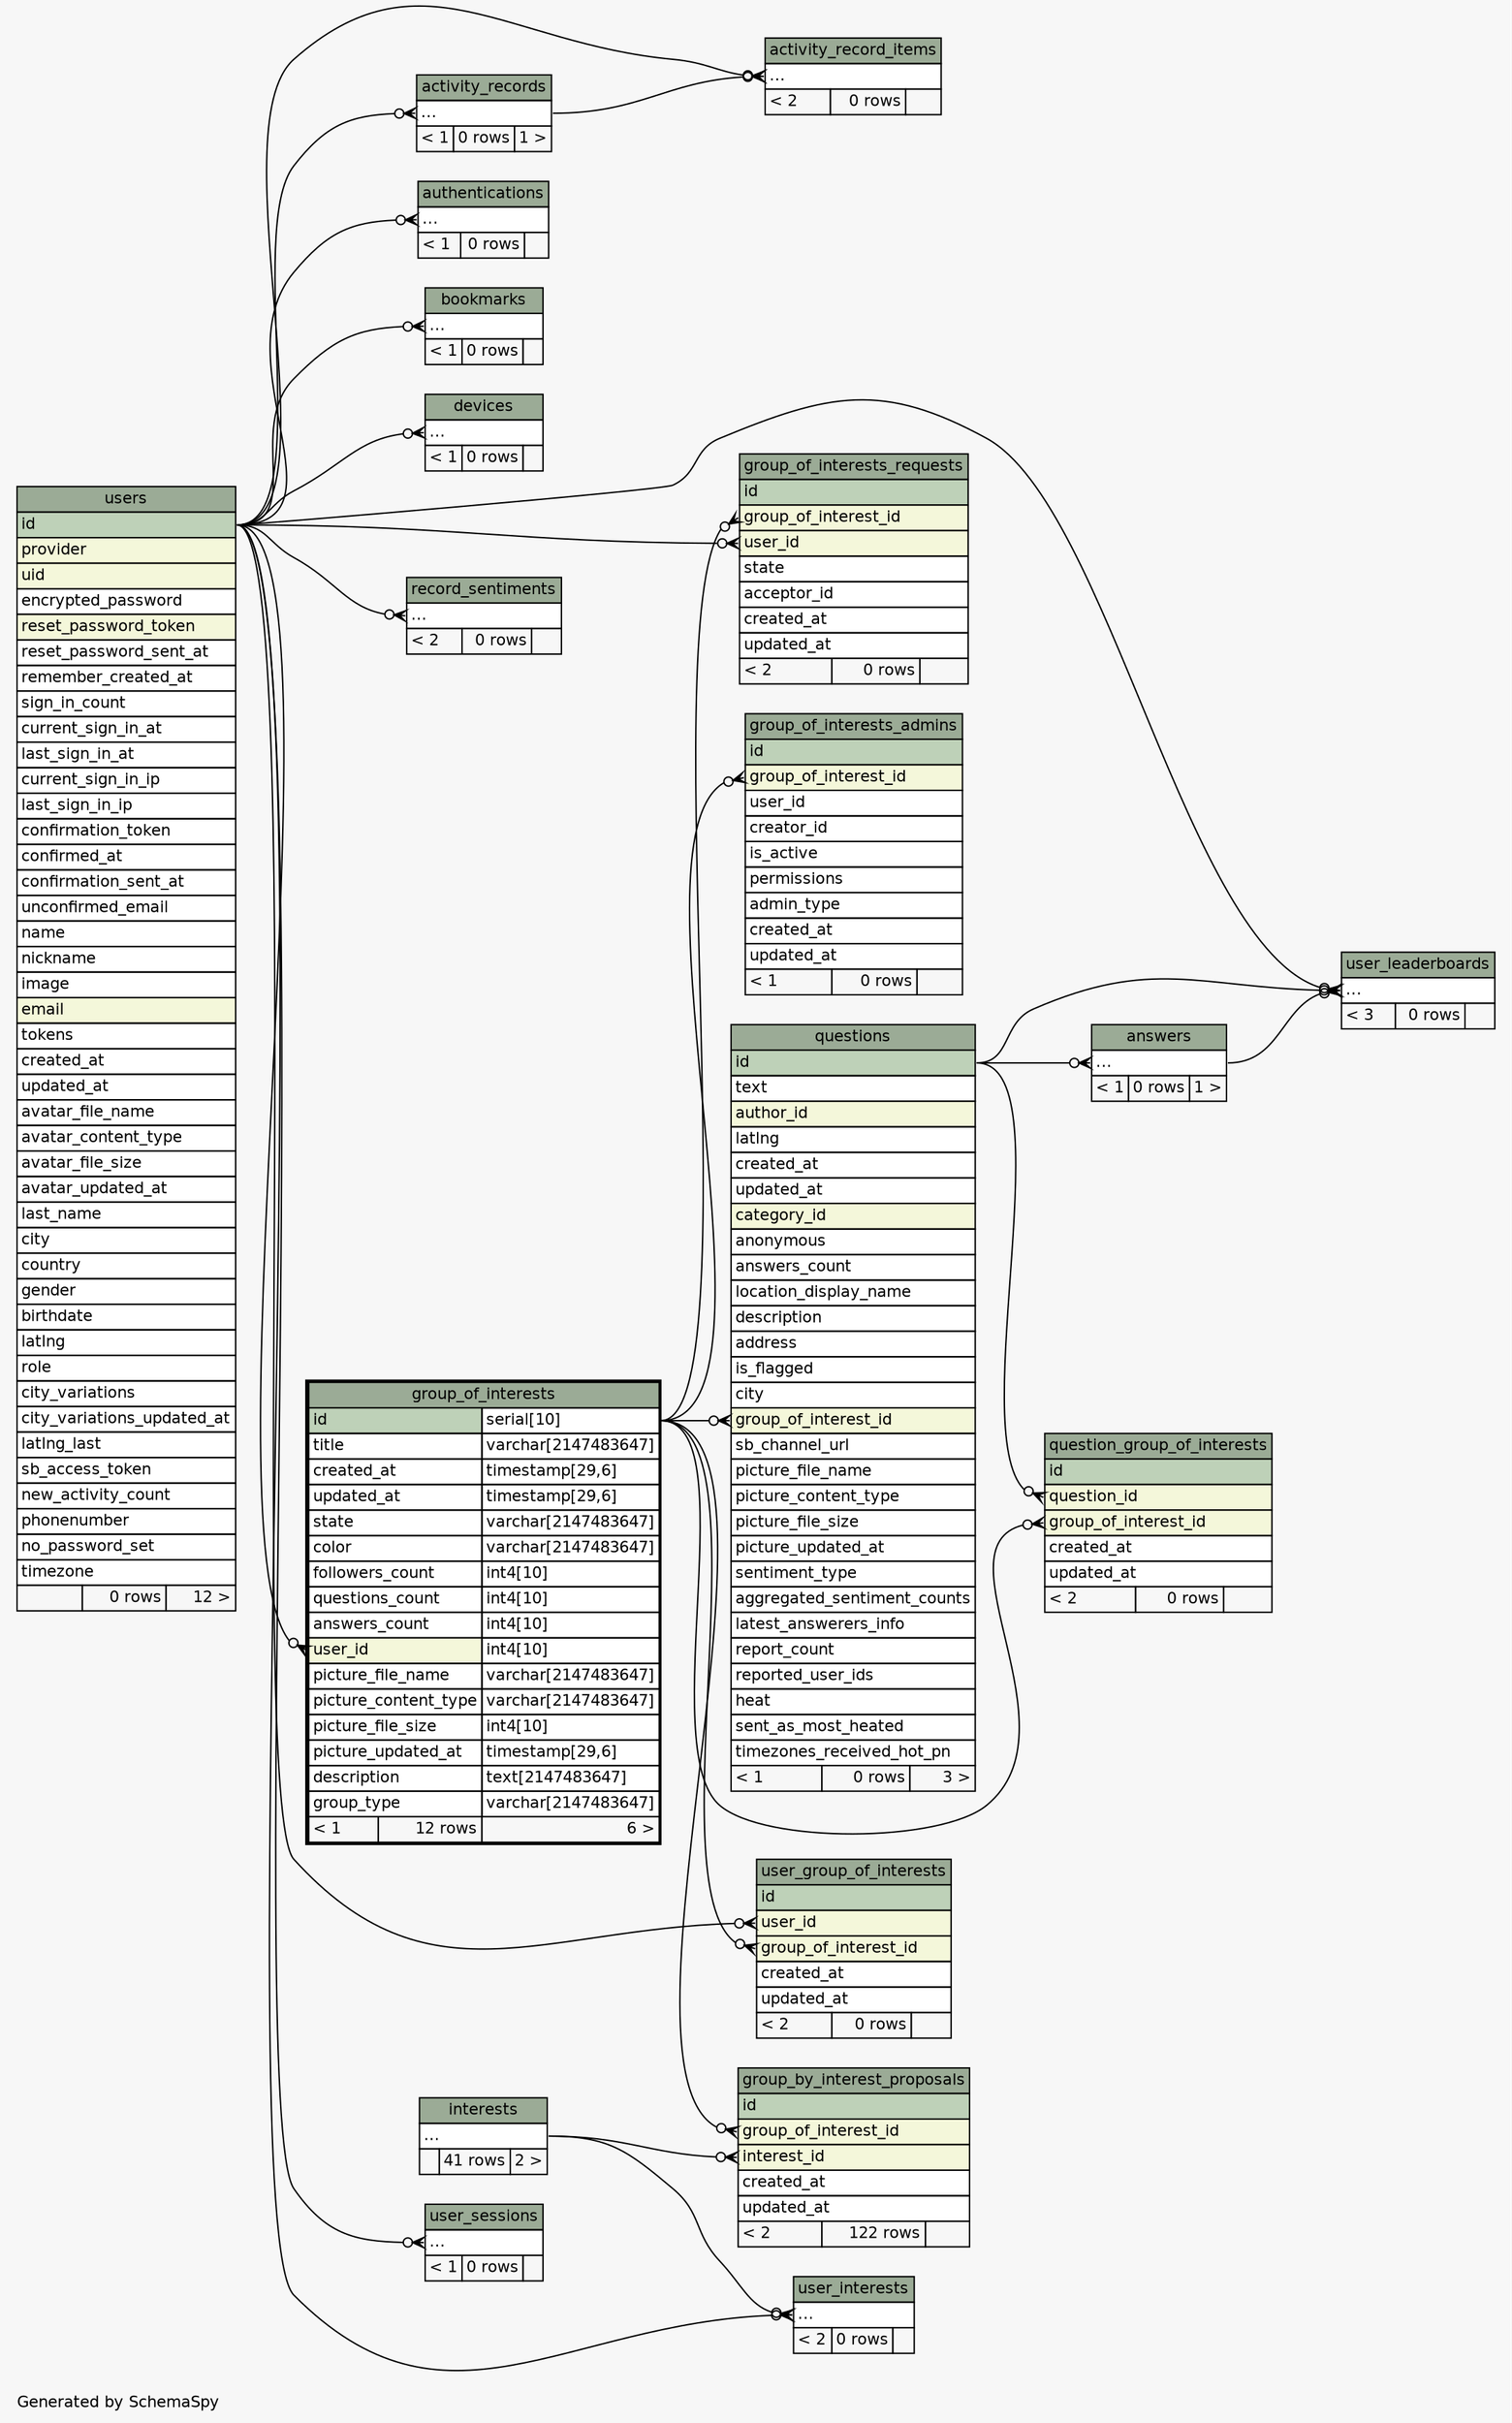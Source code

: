 // dot 2.38.0 on Linux 4.13.0-32-generic
// SchemaSpy rev 590
digraph "twoDegreesRelationshipsDiagram" {
  graph [
    rankdir="RL"
    bgcolor="#f7f7f7"
    label="\nGenerated by SchemaSpy"
    labeljust="l"
    nodesep="0.18"
    ranksep="0.46"
    fontname="Helvetica"
    fontsize="11"
  ];
  node [
    fontname="Helvetica"
    fontsize="11"
    shape="plaintext"
  ];
  edge [
    arrowsize="0.8"
  ];
  "activity_record_items":"elipses":w -> "activity_records":"elipses":e [arrowhead=none dir=back arrowtail=crowodot];
  "activity_record_items":"elipses":w -> "users":"id":e [arrowhead=none dir=back arrowtail=crowodot];
  "activity_records":"elipses":w -> "users":"id":e [arrowhead=none dir=back arrowtail=crowodot];
  "answers":"elipses":w -> "questions":"id":e [arrowhead=none dir=back arrowtail=crowodot];
  "authentications":"elipses":w -> "users":"id":e [arrowhead=none dir=back arrowtail=crowodot];
  "bookmarks":"elipses":w -> "users":"id":e [arrowhead=none dir=back arrowtail=crowodot];
  "devices":"elipses":w -> "users":"id":e [arrowhead=none dir=back arrowtail=crowodot];
  "group_by_interest_proposals":"group_of_interest_id":w -> "group_of_interests":"id.type":e [arrowhead=none dir=back arrowtail=crowodot];
  "group_by_interest_proposals":"interest_id":w -> "interests":"elipses":e [arrowhead=none dir=back arrowtail=crowodot];
  "group_of_interests":"user_id":w -> "users":"id":e [arrowhead=none dir=back arrowtail=crowodot];
  "group_of_interests_admins":"group_of_interest_id":w -> "group_of_interests":"id.type":e [arrowhead=none dir=back arrowtail=crowodot];
  "group_of_interests_requests":"group_of_interest_id":w -> "group_of_interests":"id.type":e [arrowhead=none dir=back arrowtail=crowodot];
  "group_of_interests_requests":"user_id":w -> "users":"id":e [arrowhead=none dir=back arrowtail=crowodot];
  "question_group_of_interests":"group_of_interest_id":w -> "group_of_interests":"id.type":e [arrowhead=none dir=back arrowtail=crowodot];
  "question_group_of_interests":"question_id":w -> "questions":"id":e [arrowhead=none dir=back arrowtail=crowodot];
  "questions":"group_of_interest_id":w -> "group_of_interests":"id.type":e [arrowhead=none dir=back arrowtail=crowodot];
  "record_sentiments":"elipses":w -> "users":"id":e [arrowhead=none dir=back arrowtail=crowodot];
  "user_group_of_interests":"group_of_interest_id":w -> "group_of_interests":"id.type":e [arrowhead=none dir=back arrowtail=crowodot];
  "user_group_of_interests":"user_id":w -> "users":"id":e [arrowhead=none dir=back arrowtail=crowodot];
  "user_interests":"elipses":w -> "interests":"elipses":e [arrowhead=none dir=back arrowtail=crowodot];
  "user_interests":"elipses":w -> "users":"id":e [arrowhead=none dir=back arrowtail=crowodot];
  "user_leaderboards":"elipses":w -> "answers":"elipses":e [arrowhead=none dir=back arrowtail=crowodot];
  "user_leaderboards":"elipses":w -> "questions":"id":e [arrowhead=none dir=back arrowtail=crowodot];
  "user_leaderboards":"elipses":w -> "users":"id":e [arrowhead=none dir=back arrowtail=crowodot];
  "user_sessions":"elipses":w -> "users":"id":e [arrowhead=none dir=back arrowtail=crowodot];
  "activity_record_items" [
    label=<
    <TABLE BORDER="0" CELLBORDER="1" CELLSPACING="0" BGCOLOR="#ffffff">
      <TR><TD COLSPAN="3" BGCOLOR="#9bab96" ALIGN="CENTER">activity_record_items</TD></TR>
      <TR><TD PORT="elipses" COLSPAN="3" ALIGN="LEFT">...</TD></TR>
      <TR><TD ALIGN="LEFT" BGCOLOR="#f7f7f7">&lt; 2</TD><TD ALIGN="RIGHT" BGCOLOR="#f7f7f7">0 rows</TD><TD ALIGN="RIGHT" BGCOLOR="#f7f7f7">  </TD></TR>
    </TABLE>>
    URL="activity_record_items.html"
    tooltip="activity_record_items"
  ];
  "activity_records" [
    label=<
    <TABLE BORDER="0" CELLBORDER="1" CELLSPACING="0" BGCOLOR="#ffffff">
      <TR><TD COLSPAN="3" BGCOLOR="#9bab96" ALIGN="CENTER">activity_records</TD></TR>
      <TR><TD PORT="elipses" COLSPAN="3" ALIGN="LEFT">...</TD></TR>
      <TR><TD ALIGN="LEFT" BGCOLOR="#f7f7f7">&lt; 1</TD><TD ALIGN="RIGHT" BGCOLOR="#f7f7f7">0 rows</TD><TD ALIGN="RIGHT" BGCOLOR="#f7f7f7">1 &gt;</TD></TR>
    </TABLE>>
    URL="activity_records.html"
    tooltip="activity_records"
  ];
  "answers" [
    label=<
    <TABLE BORDER="0" CELLBORDER="1" CELLSPACING="0" BGCOLOR="#ffffff">
      <TR><TD COLSPAN="3" BGCOLOR="#9bab96" ALIGN="CENTER">answers</TD></TR>
      <TR><TD PORT="elipses" COLSPAN="3" ALIGN="LEFT">...</TD></TR>
      <TR><TD ALIGN="LEFT" BGCOLOR="#f7f7f7">&lt; 1</TD><TD ALIGN="RIGHT" BGCOLOR="#f7f7f7">0 rows</TD><TD ALIGN="RIGHT" BGCOLOR="#f7f7f7">1 &gt;</TD></TR>
    </TABLE>>
    URL="answers.html"
    tooltip="answers"
  ];
  "authentications" [
    label=<
    <TABLE BORDER="0" CELLBORDER="1" CELLSPACING="0" BGCOLOR="#ffffff">
      <TR><TD COLSPAN="3" BGCOLOR="#9bab96" ALIGN="CENTER">authentications</TD></TR>
      <TR><TD PORT="elipses" COLSPAN="3" ALIGN="LEFT">...</TD></TR>
      <TR><TD ALIGN="LEFT" BGCOLOR="#f7f7f7">&lt; 1</TD><TD ALIGN="RIGHT" BGCOLOR="#f7f7f7">0 rows</TD><TD ALIGN="RIGHT" BGCOLOR="#f7f7f7">  </TD></TR>
    </TABLE>>
    URL="authentications.html"
    tooltip="authentications"
  ];
  "bookmarks" [
    label=<
    <TABLE BORDER="0" CELLBORDER="1" CELLSPACING="0" BGCOLOR="#ffffff">
      <TR><TD COLSPAN="3" BGCOLOR="#9bab96" ALIGN="CENTER">bookmarks</TD></TR>
      <TR><TD PORT="elipses" COLSPAN="3" ALIGN="LEFT">...</TD></TR>
      <TR><TD ALIGN="LEFT" BGCOLOR="#f7f7f7">&lt; 1</TD><TD ALIGN="RIGHT" BGCOLOR="#f7f7f7">0 rows</TD><TD ALIGN="RIGHT" BGCOLOR="#f7f7f7">  </TD></TR>
    </TABLE>>
    URL="bookmarks.html"
    tooltip="bookmarks"
  ];
  "devices" [
    label=<
    <TABLE BORDER="0" CELLBORDER="1" CELLSPACING="0" BGCOLOR="#ffffff">
      <TR><TD COLSPAN="3" BGCOLOR="#9bab96" ALIGN="CENTER">devices</TD></TR>
      <TR><TD PORT="elipses" COLSPAN="3" ALIGN="LEFT">...</TD></TR>
      <TR><TD ALIGN="LEFT" BGCOLOR="#f7f7f7">&lt; 1</TD><TD ALIGN="RIGHT" BGCOLOR="#f7f7f7">0 rows</TD><TD ALIGN="RIGHT" BGCOLOR="#f7f7f7">  </TD></TR>
    </TABLE>>
    URL="devices.html"
    tooltip="devices"
  ];
  "group_by_interest_proposals" [
    label=<
    <TABLE BORDER="0" CELLBORDER="1" CELLSPACING="0" BGCOLOR="#ffffff">
      <TR><TD COLSPAN="3" BGCOLOR="#9bab96" ALIGN="CENTER">group_by_interest_proposals</TD></TR>
      <TR><TD PORT="id" COLSPAN="3" BGCOLOR="#bed1b8" ALIGN="LEFT">id</TD></TR>
      <TR><TD PORT="group_of_interest_id" COLSPAN="3" BGCOLOR="#f4f7da" ALIGN="LEFT">group_of_interest_id</TD></TR>
      <TR><TD PORT="interest_id" COLSPAN="3" BGCOLOR="#f4f7da" ALIGN="LEFT">interest_id</TD></TR>
      <TR><TD PORT="created_at" COLSPAN="3" ALIGN="LEFT">created_at</TD></TR>
      <TR><TD PORT="updated_at" COLSPAN="3" ALIGN="LEFT">updated_at</TD></TR>
      <TR><TD ALIGN="LEFT" BGCOLOR="#f7f7f7">&lt; 2</TD><TD ALIGN="RIGHT" BGCOLOR="#f7f7f7">122 rows</TD><TD ALIGN="RIGHT" BGCOLOR="#f7f7f7">  </TD></TR>
    </TABLE>>
    URL="group_by_interest_proposals.html"
    tooltip="group_by_interest_proposals"
  ];
  "group_of_interests" [
    label=<
    <TABLE BORDER="2" CELLBORDER="1" CELLSPACING="0" BGCOLOR="#ffffff">
      <TR><TD COLSPAN="3" BGCOLOR="#9bab96" ALIGN="CENTER">group_of_interests</TD></TR>
      <TR><TD PORT="id" COLSPAN="2" BGCOLOR="#bed1b8" ALIGN="LEFT">id</TD><TD PORT="id.type" ALIGN="LEFT">serial[10]</TD></TR>
      <TR><TD PORT="title" COLSPAN="2" ALIGN="LEFT">title</TD><TD PORT="title.type" ALIGN="LEFT">varchar[2147483647]</TD></TR>
      <TR><TD PORT="created_at" COLSPAN="2" ALIGN="LEFT">created_at</TD><TD PORT="created_at.type" ALIGN="LEFT">timestamp[29,6]</TD></TR>
      <TR><TD PORT="updated_at" COLSPAN="2" ALIGN="LEFT">updated_at</TD><TD PORT="updated_at.type" ALIGN="LEFT">timestamp[29,6]</TD></TR>
      <TR><TD PORT="state" COLSPAN="2" ALIGN="LEFT">state</TD><TD PORT="state.type" ALIGN="LEFT">varchar[2147483647]</TD></TR>
      <TR><TD PORT="color" COLSPAN="2" ALIGN="LEFT">color</TD><TD PORT="color.type" ALIGN="LEFT">varchar[2147483647]</TD></TR>
      <TR><TD PORT="followers_count" COLSPAN="2" ALIGN="LEFT">followers_count</TD><TD PORT="followers_count.type" ALIGN="LEFT">int4[10]</TD></TR>
      <TR><TD PORT="questions_count" COLSPAN="2" ALIGN="LEFT">questions_count</TD><TD PORT="questions_count.type" ALIGN="LEFT">int4[10]</TD></TR>
      <TR><TD PORT="answers_count" COLSPAN="2" ALIGN="LEFT">answers_count</TD><TD PORT="answers_count.type" ALIGN="LEFT">int4[10]</TD></TR>
      <TR><TD PORT="user_id" COLSPAN="2" BGCOLOR="#f4f7da" ALIGN="LEFT">user_id</TD><TD PORT="user_id.type" ALIGN="LEFT">int4[10]</TD></TR>
      <TR><TD PORT="picture_file_name" COLSPAN="2" ALIGN="LEFT">picture_file_name</TD><TD PORT="picture_file_name.type" ALIGN="LEFT">varchar[2147483647]</TD></TR>
      <TR><TD PORT="picture_content_type" COLSPAN="2" ALIGN="LEFT">picture_content_type</TD><TD PORT="picture_content_type.type" ALIGN="LEFT">varchar[2147483647]</TD></TR>
      <TR><TD PORT="picture_file_size" COLSPAN="2" ALIGN="LEFT">picture_file_size</TD><TD PORT="picture_file_size.type" ALIGN="LEFT">int4[10]</TD></TR>
      <TR><TD PORT="picture_updated_at" COLSPAN="2" ALIGN="LEFT">picture_updated_at</TD><TD PORT="picture_updated_at.type" ALIGN="LEFT">timestamp[29,6]</TD></TR>
      <TR><TD PORT="description" COLSPAN="2" ALIGN="LEFT">description</TD><TD PORT="description.type" ALIGN="LEFT">text[2147483647]</TD></TR>
      <TR><TD PORT="group_type" COLSPAN="2" ALIGN="LEFT">group_type</TD><TD PORT="group_type.type" ALIGN="LEFT">varchar[2147483647]</TD></TR>
      <TR><TD ALIGN="LEFT" BGCOLOR="#f7f7f7">&lt; 1</TD><TD ALIGN="RIGHT" BGCOLOR="#f7f7f7">12 rows</TD><TD ALIGN="RIGHT" BGCOLOR="#f7f7f7">6 &gt;</TD></TR>
    </TABLE>>
    URL="group_of_interests.html"
    tooltip="group_of_interests"
  ];
  "group_of_interests_admins" [
    label=<
    <TABLE BORDER="0" CELLBORDER="1" CELLSPACING="0" BGCOLOR="#ffffff">
      <TR><TD COLSPAN="3" BGCOLOR="#9bab96" ALIGN="CENTER">group_of_interests_admins</TD></TR>
      <TR><TD PORT="id" COLSPAN="3" BGCOLOR="#bed1b8" ALIGN="LEFT">id</TD></TR>
      <TR><TD PORT="group_of_interest_id" COLSPAN="3" BGCOLOR="#f4f7da" ALIGN="LEFT">group_of_interest_id</TD></TR>
      <TR><TD PORT="user_id" COLSPAN="3" ALIGN="LEFT">user_id</TD></TR>
      <TR><TD PORT="creator_id" COLSPAN="3" ALIGN="LEFT">creator_id</TD></TR>
      <TR><TD PORT="is_active" COLSPAN="3" ALIGN="LEFT">is_active</TD></TR>
      <TR><TD PORT="permissions" COLSPAN="3" ALIGN="LEFT">permissions</TD></TR>
      <TR><TD PORT="admin_type" COLSPAN="3" ALIGN="LEFT">admin_type</TD></TR>
      <TR><TD PORT="created_at" COLSPAN="3" ALIGN="LEFT">created_at</TD></TR>
      <TR><TD PORT="updated_at" COLSPAN="3" ALIGN="LEFT">updated_at</TD></TR>
      <TR><TD ALIGN="LEFT" BGCOLOR="#f7f7f7">&lt; 1</TD><TD ALIGN="RIGHT" BGCOLOR="#f7f7f7">0 rows</TD><TD ALIGN="RIGHT" BGCOLOR="#f7f7f7">  </TD></TR>
    </TABLE>>
    URL="group_of_interests_admins.html"
    tooltip="group_of_interests_admins"
  ];
  "group_of_interests_requests" [
    label=<
    <TABLE BORDER="0" CELLBORDER="1" CELLSPACING="0" BGCOLOR="#ffffff">
      <TR><TD COLSPAN="3" BGCOLOR="#9bab96" ALIGN="CENTER">group_of_interests_requests</TD></TR>
      <TR><TD PORT="id" COLSPAN="3" BGCOLOR="#bed1b8" ALIGN="LEFT">id</TD></TR>
      <TR><TD PORT="group_of_interest_id" COLSPAN="3" BGCOLOR="#f4f7da" ALIGN="LEFT">group_of_interest_id</TD></TR>
      <TR><TD PORT="user_id" COLSPAN="3" BGCOLOR="#f4f7da" ALIGN="LEFT">user_id</TD></TR>
      <TR><TD PORT="state" COLSPAN="3" ALIGN="LEFT">state</TD></TR>
      <TR><TD PORT="acceptor_id" COLSPAN="3" ALIGN="LEFT">acceptor_id</TD></TR>
      <TR><TD PORT="created_at" COLSPAN="3" ALIGN="LEFT">created_at</TD></TR>
      <TR><TD PORT="updated_at" COLSPAN="3" ALIGN="LEFT">updated_at</TD></TR>
      <TR><TD ALIGN="LEFT" BGCOLOR="#f7f7f7">&lt; 2</TD><TD ALIGN="RIGHT" BGCOLOR="#f7f7f7">0 rows</TD><TD ALIGN="RIGHT" BGCOLOR="#f7f7f7">  </TD></TR>
    </TABLE>>
    URL="group_of_interests_requests.html"
    tooltip="group_of_interests_requests"
  ];
  "interests" [
    label=<
    <TABLE BORDER="0" CELLBORDER="1" CELLSPACING="0" BGCOLOR="#ffffff">
      <TR><TD COLSPAN="3" BGCOLOR="#9bab96" ALIGN="CENTER">interests</TD></TR>
      <TR><TD PORT="elipses" COLSPAN="3" ALIGN="LEFT">...</TD></TR>
      <TR><TD ALIGN="LEFT" BGCOLOR="#f7f7f7">  </TD><TD ALIGN="RIGHT" BGCOLOR="#f7f7f7">41 rows</TD><TD ALIGN="RIGHT" BGCOLOR="#f7f7f7">2 &gt;</TD></TR>
    </TABLE>>
    URL="interests.html"
    tooltip="interests"
  ];
  "question_group_of_interests" [
    label=<
    <TABLE BORDER="0" CELLBORDER="1" CELLSPACING="0" BGCOLOR="#ffffff">
      <TR><TD COLSPAN="3" BGCOLOR="#9bab96" ALIGN="CENTER">question_group_of_interests</TD></TR>
      <TR><TD PORT="id" COLSPAN="3" BGCOLOR="#bed1b8" ALIGN="LEFT">id</TD></TR>
      <TR><TD PORT="question_id" COLSPAN="3" BGCOLOR="#f4f7da" ALIGN="LEFT">question_id</TD></TR>
      <TR><TD PORT="group_of_interest_id" COLSPAN="3" BGCOLOR="#f4f7da" ALIGN="LEFT">group_of_interest_id</TD></TR>
      <TR><TD PORT="created_at" COLSPAN="3" ALIGN="LEFT">created_at</TD></TR>
      <TR><TD PORT="updated_at" COLSPAN="3" ALIGN="LEFT">updated_at</TD></TR>
      <TR><TD ALIGN="LEFT" BGCOLOR="#f7f7f7">&lt; 2</TD><TD ALIGN="RIGHT" BGCOLOR="#f7f7f7">0 rows</TD><TD ALIGN="RIGHT" BGCOLOR="#f7f7f7">  </TD></TR>
    </TABLE>>
    URL="question_group_of_interests.html"
    tooltip="question_group_of_interests"
  ];
  "questions" [
    label=<
    <TABLE BORDER="0" CELLBORDER="1" CELLSPACING="0" BGCOLOR="#ffffff">
      <TR><TD COLSPAN="3" BGCOLOR="#9bab96" ALIGN="CENTER">questions</TD></TR>
      <TR><TD PORT="id" COLSPAN="3" BGCOLOR="#bed1b8" ALIGN="LEFT">id</TD></TR>
      <TR><TD PORT="text" COLSPAN="3" ALIGN="LEFT">text</TD></TR>
      <TR><TD PORT="author_id" COLSPAN="3" BGCOLOR="#f4f7da" ALIGN="LEFT">author_id</TD></TR>
      <TR><TD PORT="latlng" COLSPAN="3" ALIGN="LEFT">latlng</TD></TR>
      <TR><TD PORT="created_at" COLSPAN="3" ALIGN="LEFT">created_at</TD></TR>
      <TR><TD PORT="updated_at" COLSPAN="3" ALIGN="LEFT">updated_at</TD></TR>
      <TR><TD PORT="category_id" COLSPAN="3" BGCOLOR="#f4f7da" ALIGN="LEFT">category_id</TD></TR>
      <TR><TD PORT="anonymous" COLSPAN="3" ALIGN="LEFT">anonymous</TD></TR>
      <TR><TD PORT="answers_count" COLSPAN="3" ALIGN="LEFT">answers_count</TD></TR>
      <TR><TD PORT="location_display_name" COLSPAN="3" ALIGN="LEFT">location_display_name</TD></TR>
      <TR><TD PORT="description" COLSPAN="3" ALIGN="LEFT">description</TD></TR>
      <TR><TD PORT="address" COLSPAN="3" ALIGN="LEFT">address</TD></TR>
      <TR><TD PORT="is_flagged" COLSPAN="3" ALIGN="LEFT">is_flagged</TD></TR>
      <TR><TD PORT="city" COLSPAN="3" ALIGN="LEFT">city</TD></TR>
      <TR><TD PORT="group_of_interest_id" COLSPAN="3" BGCOLOR="#f4f7da" ALIGN="LEFT">group_of_interest_id</TD></TR>
      <TR><TD PORT="sb_channel_url" COLSPAN="3" ALIGN="LEFT">sb_channel_url</TD></TR>
      <TR><TD PORT="picture_file_name" COLSPAN="3" ALIGN="LEFT">picture_file_name</TD></TR>
      <TR><TD PORT="picture_content_type" COLSPAN="3" ALIGN="LEFT">picture_content_type</TD></TR>
      <TR><TD PORT="picture_file_size" COLSPAN="3" ALIGN="LEFT">picture_file_size</TD></TR>
      <TR><TD PORT="picture_updated_at" COLSPAN="3" ALIGN="LEFT">picture_updated_at</TD></TR>
      <TR><TD PORT="sentiment_type" COLSPAN="3" ALIGN="LEFT">sentiment_type</TD></TR>
      <TR><TD PORT="aggregated_sentiment_counts" COLSPAN="3" ALIGN="LEFT">aggregated_sentiment_counts</TD></TR>
      <TR><TD PORT="latest_answerers_info" COLSPAN="3" ALIGN="LEFT">latest_answerers_info</TD></TR>
      <TR><TD PORT="report_count" COLSPAN="3" ALIGN="LEFT">report_count</TD></TR>
      <TR><TD PORT="reported_user_ids" COLSPAN="3" ALIGN="LEFT">reported_user_ids</TD></TR>
      <TR><TD PORT="heat" COLSPAN="3" ALIGN="LEFT">heat</TD></TR>
      <TR><TD PORT="sent_as_most_heated" COLSPAN="3" ALIGN="LEFT">sent_as_most_heated</TD></TR>
      <TR><TD PORT="timezones_received_hot_pn" COLSPAN="3" ALIGN="LEFT">timezones_received_hot_pn</TD></TR>
      <TR><TD ALIGN="LEFT" BGCOLOR="#f7f7f7">&lt; 1</TD><TD ALIGN="RIGHT" BGCOLOR="#f7f7f7">0 rows</TD><TD ALIGN="RIGHT" BGCOLOR="#f7f7f7">3 &gt;</TD></TR>
    </TABLE>>
    URL="questions.html"
    tooltip="questions"
  ];
  "record_sentiments" [
    label=<
    <TABLE BORDER="0" CELLBORDER="1" CELLSPACING="0" BGCOLOR="#ffffff">
      <TR><TD COLSPAN="3" BGCOLOR="#9bab96" ALIGN="CENTER">record_sentiments</TD></TR>
      <TR><TD PORT="elipses" COLSPAN="3" ALIGN="LEFT">...</TD></TR>
      <TR><TD ALIGN="LEFT" BGCOLOR="#f7f7f7">&lt; 2</TD><TD ALIGN="RIGHT" BGCOLOR="#f7f7f7">0 rows</TD><TD ALIGN="RIGHT" BGCOLOR="#f7f7f7">  </TD></TR>
    </TABLE>>
    URL="record_sentiments.html"
    tooltip="record_sentiments"
  ];
  "user_group_of_interests" [
    label=<
    <TABLE BORDER="0" CELLBORDER="1" CELLSPACING="0" BGCOLOR="#ffffff">
      <TR><TD COLSPAN="3" BGCOLOR="#9bab96" ALIGN="CENTER">user_group_of_interests</TD></TR>
      <TR><TD PORT="id" COLSPAN="3" BGCOLOR="#bed1b8" ALIGN="LEFT">id</TD></TR>
      <TR><TD PORT="user_id" COLSPAN="3" BGCOLOR="#f4f7da" ALIGN="LEFT">user_id</TD></TR>
      <TR><TD PORT="group_of_interest_id" COLSPAN="3" BGCOLOR="#f4f7da" ALIGN="LEFT">group_of_interest_id</TD></TR>
      <TR><TD PORT="created_at" COLSPAN="3" ALIGN="LEFT">created_at</TD></TR>
      <TR><TD PORT="updated_at" COLSPAN="3" ALIGN="LEFT">updated_at</TD></TR>
      <TR><TD ALIGN="LEFT" BGCOLOR="#f7f7f7">&lt; 2</TD><TD ALIGN="RIGHT" BGCOLOR="#f7f7f7">0 rows</TD><TD ALIGN="RIGHT" BGCOLOR="#f7f7f7">  </TD></TR>
    </TABLE>>
    URL="user_group_of_interests.html"
    tooltip="user_group_of_interests"
  ];
  "user_interests" [
    label=<
    <TABLE BORDER="0" CELLBORDER="1" CELLSPACING="0" BGCOLOR="#ffffff">
      <TR><TD COLSPAN="3" BGCOLOR="#9bab96" ALIGN="CENTER">user_interests</TD></TR>
      <TR><TD PORT="elipses" COLSPAN="3" ALIGN="LEFT">...</TD></TR>
      <TR><TD ALIGN="LEFT" BGCOLOR="#f7f7f7">&lt; 2</TD><TD ALIGN="RIGHT" BGCOLOR="#f7f7f7">0 rows</TD><TD ALIGN="RIGHT" BGCOLOR="#f7f7f7">  </TD></TR>
    </TABLE>>
    URL="user_interests.html"
    tooltip="user_interests"
  ];
  "user_leaderboards" [
    label=<
    <TABLE BORDER="0" CELLBORDER="1" CELLSPACING="0" BGCOLOR="#ffffff">
      <TR><TD COLSPAN="3" BGCOLOR="#9bab96" ALIGN="CENTER">user_leaderboards</TD></TR>
      <TR><TD PORT="elipses" COLSPAN="3" ALIGN="LEFT">...</TD></TR>
      <TR><TD ALIGN="LEFT" BGCOLOR="#f7f7f7">&lt; 3</TD><TD ALIGN="RIGHT" BGCOLOR="#f7f7f7">0 rows</TD><TD ALIGN="RIGHT" BGCOLOR="#f7f7f7">  </TD></TR>
    </TABLE>>
    URL="user_leaderboards.html"
    tooltip="user_leaderboards"
  ];
  "user_sessions" [
    label=<
    <TABLE BORDER="0" CELLBORDER="1" CELLSPACING="0" BGCOLOR="#ffffff">
      <TR><TD COLSPAN="3" BGCOLOR="#9bab96" ALIGN="CENTER">user_sessions</TD></TR>
      <TR><TD PORT="elipses" COLSPAN="3" ALIGN="LEFT">...</TD></TR>
      <TR><TD ALIGN="LEFT" BGCOLOR="#f7f7f7">&lt; 1</TD><TD ALIGN="RIGHT" BGCOLOR="#f7f7f7">0 rows</TD><TD ALIGN="RIGHT" BGCOLOR="#f7f7f7">  </TD></TR>
    </TABLE>>
    URL="user_sessions.html"
    tooltip="user_sessions"
  ];
  "users" [
    label=<
    <TABLE BORDER="0" CELLBORDER="1" CELLSPACING="0" BGCOLOR="#ffffff">
      <TR><TD COLSPAN="3" BGCOLOR="#9bab96" ALIGN="CENTER">users</TD></TR>
      <TR><TD PORT="id" COLSPAN="3" BGCOLOR="#bed1b8" ALIGN="LEFT">id</TD></TR>
      <TR><TD PORT="provider" COLSPAN="3" BGCOLOR="#f4f7da" ALIGN="LEFT">provider</TD></TR>
      <TR><TD PORT="uid" COLSPAN="3" BGCOLOR="#f4f7da" ALIGN="LEFT">uid</TD></TR>
      <TR><TD PORT="encrypted_password" COLSPAN="3" ALIGN="LEFT">encrypted_password</TD></TR>
      <TR><TD PORT="reset_password_token" COLSPAN="3" BGCOLOR="#f4f7da" ALIGN="LEFT">reset_password_token</TD></TR>
      <TR><TD PORT="reset_password_sent_at" COLSPAN="3" ALIGN="LEFT">reset_password_sent_at</TD></TR>
      <TR><TD PORT="remember_created_at" COLSPAN="3" ALIGN="LEFT">remember_created_at</TD></TR>
      <TR><TD PORT="sign_in_count" COLSPAN="3" ALIGN="LEFT">sign_in_count</TD></TR>
      <TR><TD PORT="current_sign_in_at" COLSPAN="3" ALIGN="LEFT">current_sign_in_at</TD></TR>
      <TR><TD PORT="last_sign_in_at" COLSPAN="3" ALIGN="LEFT">last_sign_in_at</TD></TR>
      <TR><TD PORT="current_sign_in_ip" COLSPAN="3" ALIGN="LEFT">current_sign_in_ip</TD></TR>
      <TR><TD PORT="last_sign_in_ip" COLSPAN="3" ALIGN="LEFT">last_sign_in_ip</TD></TR>
      <TR><TD PORT="confirmation_token" COLSPAN="3" ALIGN="LEFT">confirmation_token</TD></TR>
      <TR><TD PORT="confirmed_at" COLSPAN="3" ALIGN="LEFT">confirmed_at</TD></TR>
      <TR><TD PORT="confirmation_sent_at" COLSPAN="3" ALIGN="LEFT">confirmation_sent_at</TD></TR>
      <TR><TD PORT="unconfirmed_email" COLSPAN="3" ALIGN="LEFT">unconfirmed_email</TD></TR>
      <TR><TD PORT="name" COLSPAN="3" ALIGN="LEFT">name</TD></TR>
      <TR><TD PORT="nickname" COLSPAN="3" ALIGN="LEFT">nickname</TD></TR>
      <TR><TD PORT="image" COLSPAN="3" ALIGN="LEFT">image</TD></TR>
      <TR><TD PORT="email" COLSPAN="3" BGCOLOR="#f4f7da" ALIGN="LEFT">email</TD></TR>
      <TR><TD PORT="tokens" COLSPAN="3" ALIGN="LEFT">tokens</TD></TR>
      <TR><TD PORT="created_at" COLSPAN="3" ALIGN="LEFT">created_at</TD></TR>
      <TR><TD PORT="updated_at" COLSPAN="3" ALIGN="LEFT">updated_at</TD></TR>
      <TR><TD PORT="avatar_file_name" COLSPAN="3" ALIGN="LEFT">avatar_file_name</TD></TR>
      <TR><TD PORT="avatar_content_type" COLSPAN="3" ALIGN="LEFT">avatar_content_type</TD></TR>
      <TR><TD PORT="avatar_file_size" COLSPAN="3" ALIGN="LEFT">avatar_file_size</TD></TR>
      <TR><TD PORT="avatar_updated_at" COLSPAN="3" ALIGN="LEFT">avatar_updated_at</TD></TR>
      <TR><TD PORT="last_name" COLSPAN="3" ALIGN="LEFT">last_name</TD></TR>
      <TR><TD PORT="city" COLSPAN="3" ALIGN="LEFT">city</TD></TR>
      <TR><TD PORT="country" COLSPAN="3" ALIGN="LEFT">country</TD></TR>
      <TR><TD PORT="gender" COLSPAN="3" ALIGN="LEFT">gender</TD></TR>
      <TR><TD PORT="birthdate" COLSPAN="3" ALIGN="LEFT">birthdate</TD></TR>
      <TR><TD PORT="latlng" COLSPAN="3" ALIGN="LEFT">latlng</TD></TR>
      <TR><TD PORT="role" COLSPAN="3" ALIGN="LEFT">role</TD></TR>
      <TR><TD PORT="city_variations" COLSPAN="3" ALIGN="LEFT">city_variations</TD></TR>
      <TR><TD PORT="city_variations_updated_at" COLSPAN="3" ALIGN="LEFT">city_variations_updated_at</TD></TR>
      <TR><TD PORT="latlng_last" COLSPAN="3" ALIGN="LEFT">latlng_last</TD></TR>
      <TR><TD PORT="sb_access_token" COLSPAN="3" ALIGN="LEFT">sb_access_token</TD></TR>
      <TR><TD PORT="new_activity_count" COLSPAN="3" ALIGN="LEFT">new_activity_count</TD></TR>
      <TR><TD PORT="phonenumber" COLSPAN="3" ALIGN="LEFT">phonenumber</TD></TR>
      <TR><TD PORT="no_password_set" COLSPAN="3" ALIGN="LEFT">no_password_set</TD></TR>
      <TR><TD PORT="timezone" COLSPAN="3" ALIGN="LEFT">timezone</TD></TR>
      <TR><TD ALIGN="LEFT" BGCOLOR="#f7f7f7">  </TD><TD ALIGN="RIGHT" BGCOLOR="#f7f7f7">0 rows</TD><TD ALIGN="RIGHT" BGCOLOR="#f7f7f7">12 &gt;</TD></TR>
    </TABLE>>
    URL="users.html"
    tooltip="users"
  ];
}
